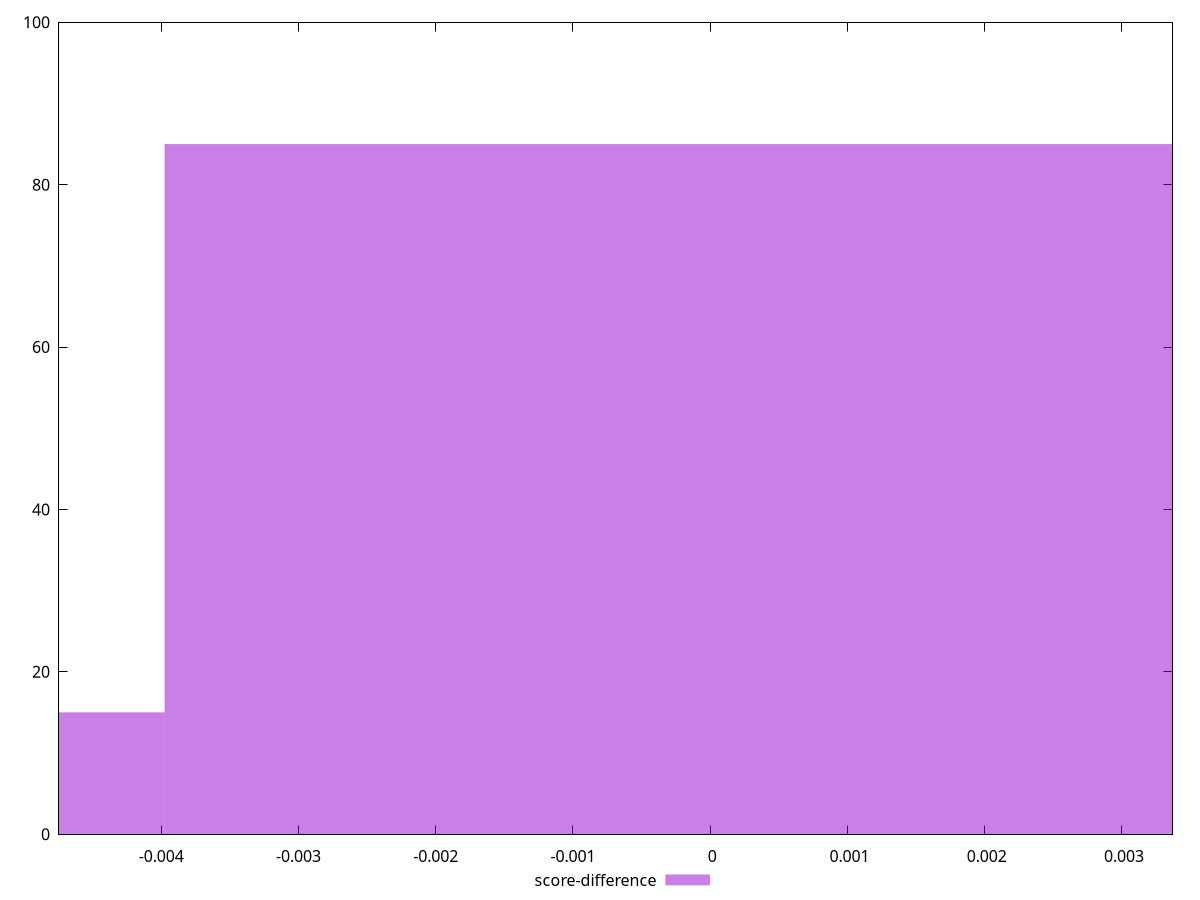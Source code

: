 reset

$scoreDifference <<EOF
0 85
-0.007952465928483433 15
EOF

set key outside below
set boxwidth 0.007952465928483433
set xrange [-0.004745525868135703:0.0033688810803529368]
set yrange [0:100]
set trange [0:100]
set style fill transparent solid 0.5 noborder
set terminal svg size 640, 490 enhanced background rgb 'white'
set output "reprap/interactive/samples/pages+cached+noexternal+noimg/score-difference/histogram.svg"

plot $scoreDifference title "score-difference" with boxes

reset
